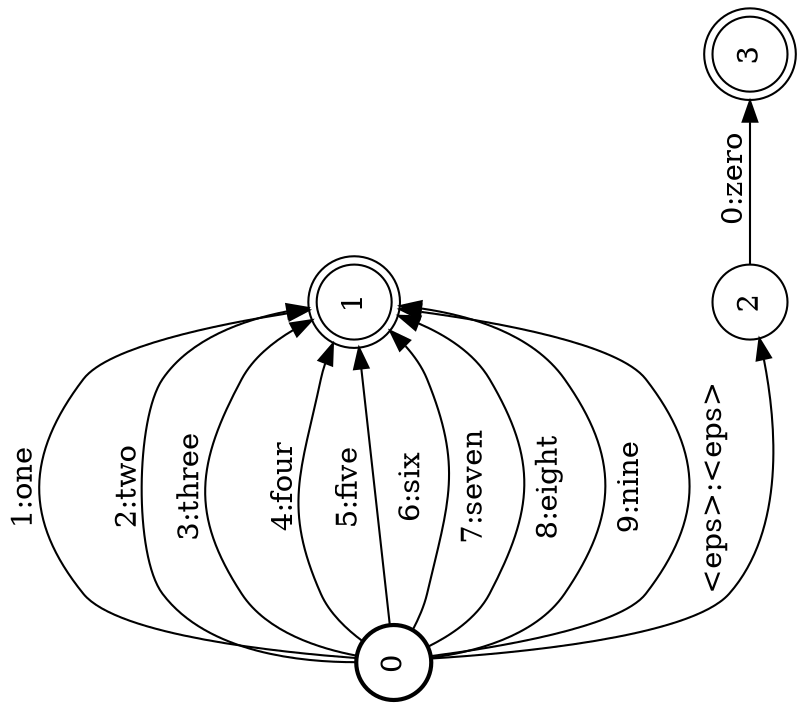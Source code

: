 digraph FST {
rankdir = LR;
size = "8.5,11";
label = "";
center = 1;
orientation = Landscape;
ranksep = "0.4";
nodesep = "0.25";
0 [label = "0", shape = circle, style = bold, fontsize = 14]
	0 -> 1 [label = "1:one", fontsize = 14];
	0 -> 1 [label = "2:two", fontsize = 14];
	0 -> 1 [label = "3:three", fontsize = 14];
	0 -> 1 [label = "4:four", fontsize = 14];
	0 -> 1 [label = "5:five", fontsize = 14];
	0 -> 1 [label = "6:six", fontsize = 14];
	0 -> 1 [label = "7:seven", fontsize = 14];
	0 -> 1 [label = "8:eight", fontsize = 14];
	0 -> 1 [label = "9:nine", fontsize = 14];
	0 -> 2 [label = "<eps>:<eps>", fontsize = 14];
1 [label = "1", shape = doublecircle, style = solid, fontsize = 14]
2 [label = "2", shape = circle, style = solid, fontsize = 14]
	2 -> 3 [label = "0:zero", fontsize = 14];
3 [label = "3", shape = doublecircle, style = solid, fontsize = 14]
}
